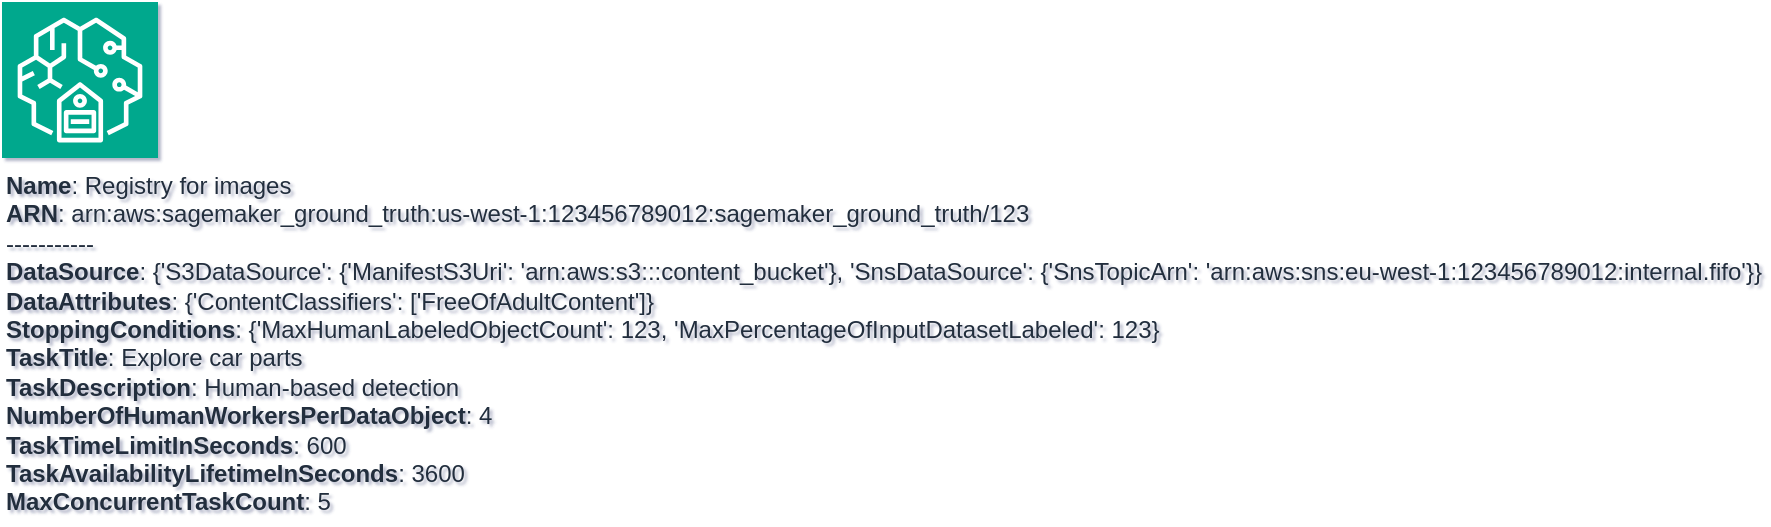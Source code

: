 <mxfile type="MultiCloud">
	<diagram id="diagram_1" name="AWS components">
		<mxGraphModel dx="1015" dy="661" grid="1" gridSize="10" guides="1" tooltips="1" connect="1" arrows="1" fold="1" page="1" pageScale="1" pageWidth="850" pageHeight="1100" math="0" shadow="1">
			<root>
				<mxCell id="0"/>
				<mxCell id="1" parent="0"/>
				<mxCell id="vertex:sagemaker_ground_truth:arn:aws:sagemaker_ground_truth:us-west-1:123456789012:sagemaker_ground_truth/123" value="&lt;b&gt;Name&lt;/b&gt;: Registry for images&lt;BR&gt;&lt;b&gt;ARN&lt;/b&gt;: arn:aws:sagemaker_ground_truth:us-west-1:123456789012:sagemaker_ground_truth/123&lt;BR&gt;-----------&lt;BR&gt;&lt;b&gt;DataSource&lt;/b&gt;: {'S3DataSource': {'ManifestS3Uri': 'arn:aws:s3:::content_bucket'}, 'SnsDataSource': {'SnsTopicArn': 'arn:aws:sns:eu-west-1:123456789012:internal.fifo'}}&lt;BR&gt;&lt;b&gt;DataAttributes&lt;/b&gt;: {'ContentClassifiers': ['FreeOfAdultContent']}&lt;BR&gt;&lt;b&gt;StoppingConditions&lt;/b&gt;: {'MaxHumanLabeledObjectCount': 123, 'MaxPercentageOfInputDatasetLabeled': 123}&lt;BR&gt;&lt;b&gt;TaskTitle&lt;/b&gt;: Explore car parts&lt;BR&gt;&lt;b&gt;TaskDescription&lt;/b&gt;: Human-based detection&lt;BR&gt;&lt;b&gt;NumberOfHumanWorkersPerDataObject&lt;/b&gt;: 4&lt;BR&gt;&lt;b&gt;TaskTimeLimitInSeconds&lt;/b&gt;: 600&lt;BR&gt;&lt;b&gt;TaskAvailabilityLifetimeInSeconds&lt;/b&gt;: 3600&lt;BR&gt;&lt;b&gt;MaxConcurrentTaskCount&lt;/b&gt;: 5" style="sketch=0;outlineConnect=0;fontColor=#232F3E;fillColor=#01A88D;strokeColor=#ffffff;dashed=0;verticalLabelPosition=bottom;verticalAlign=top;align=left;html=1;fontSize=12;fontStyle=0;aspect=fixed;shape=mxgraph.aws4.resourceIcon;resIcon=mxgraph.aws4.sagemaker_ground_truth;" parent="1" vertex="1">
					<mxGeometry width="78" height="78" as="geometry"/>
				</mxCell>
			</root>
		</mxGraphModel>
	</diagram>
</mxfile>